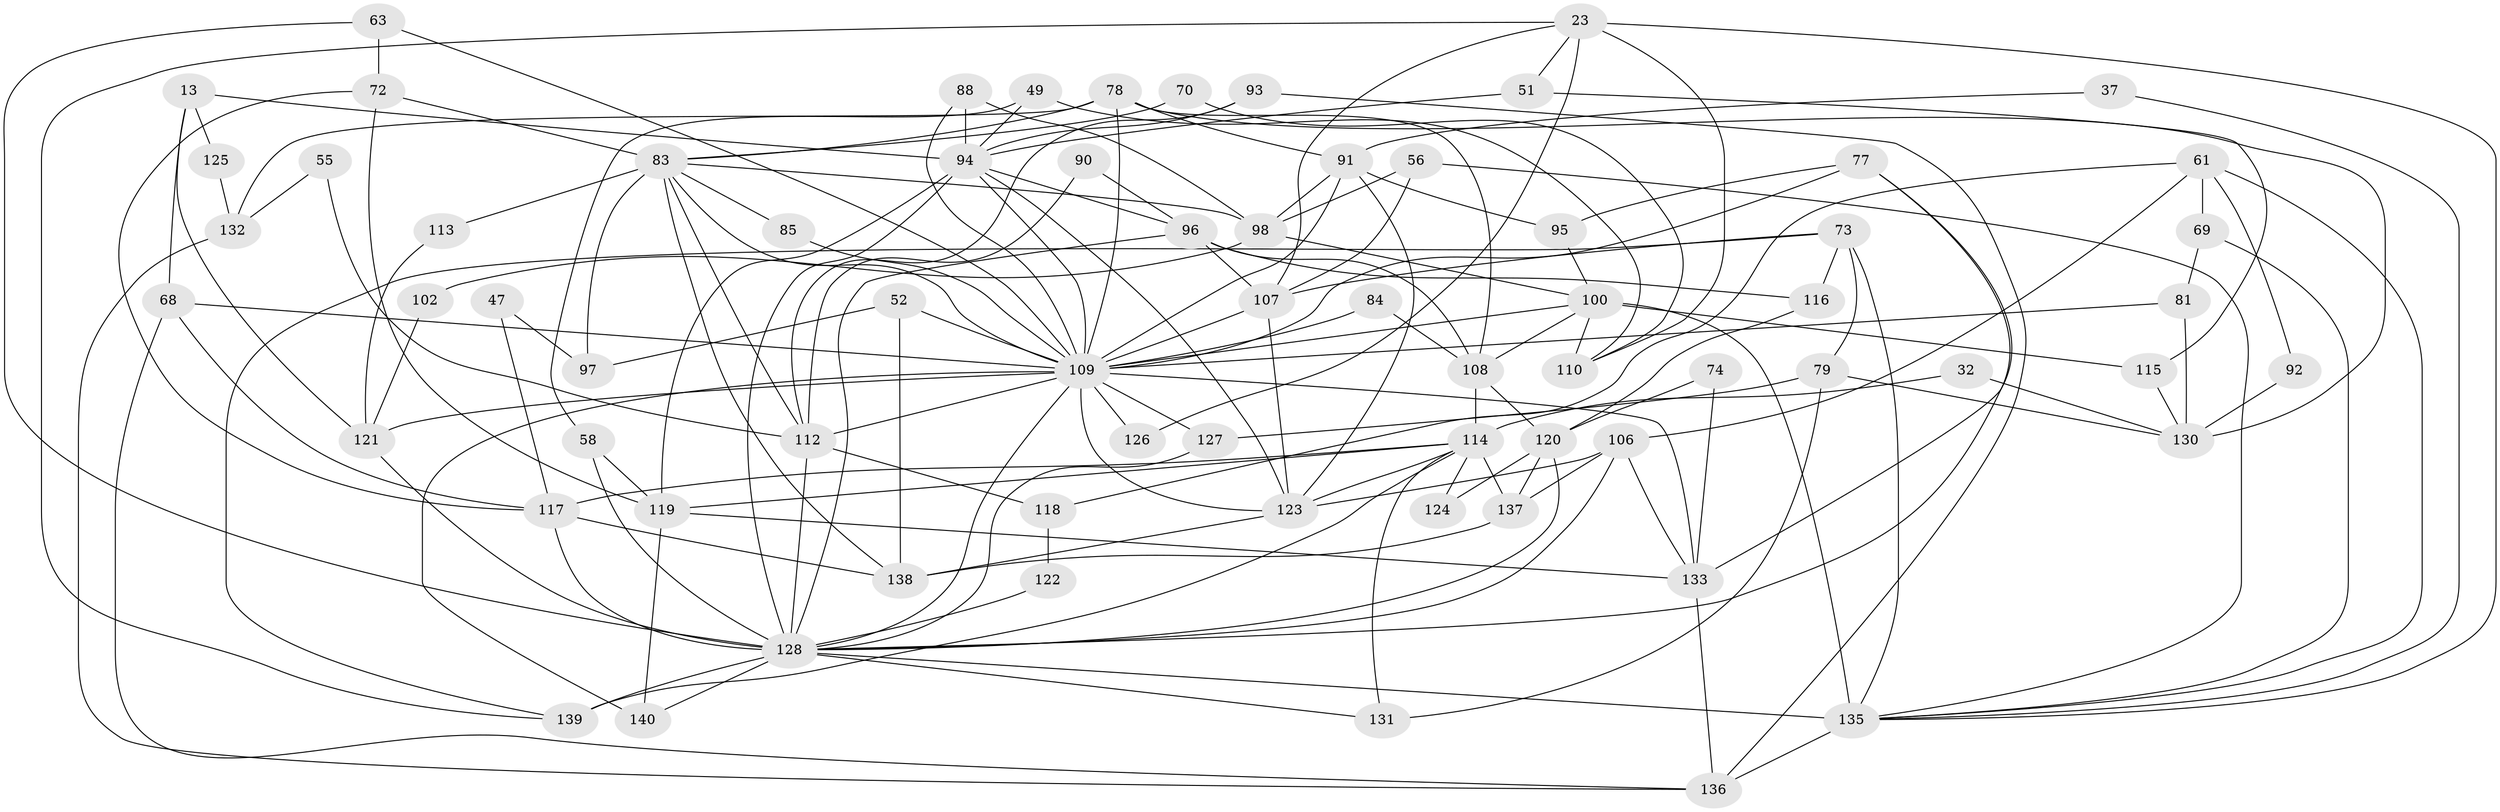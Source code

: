 // original degree distribution, {4: 0.20714285714285716, 5: 0.14285714285714285, 2: 0.16428571428571428, 3: 0.29285714285714287, 7: 0.06428571428571428, 6: 0.11428571428571428, 8: 0.014285714285714285}
// Generated by graph-tools (version 1.1) at 2025/55/03/04/25 21:55:21]
// undirected, 70 vertices, 161 edges
graph export_dot {
graph [start="1"]
  node [color=gray90,style=filled];
  13;
  23 [super="+15"];
  32;
  37;
  47;
  49;
  51;
  52;
  55;
  56;
  58;
  61;
  63;
  68 [super="+6"];
  69;
  70;
  72 [super="+5"];
  73 [super="+7"];
  74;
  77;
  78;
  79;
  81;
  83 [super="+42"];
  84;
  85;
  88;
  90;
  91 [super="+12+82"];
  92;
  93;
  94 [super="+34"];
  95 [super="+75"];
  96 [super="+27"];
  97;
  98 [super="+38"];
  100 [super="+67"];
  102;
  106;
  107 [super="+80"];
  108 [super="+54"];
  109 [super="+65+101+10+41+57"];
  110;
  112 [super="+76+86+89"];
  113;
  114 [super="+45+53+21"];
  115;
  116;
  117 [super="+105"];
  118;
  119 [super="+50+111"];
  120;
  121 [super="+62"];
  122;
  123 [super="+36+99"];
  124;
  125;
  126;
  127 [super="+64+104"];
  128 [super="+66+46+103"];
  130 [super="+39"];
  131;
  132;
  133 [super="+17"];
  135 [super="+134+129"];
  136;
  137;
  138 [super="+8+87"];
  139;
  140 [super="+71"];
  13 -- 94;
  13 -- 68;
  13 -- 125;
  13 -- 121;
  23 -- 126 [weight=2];
  23 -- 110;
  23 -- 139;
  23 -- 51;
  23 -- 135;
  23 -- 107;
  32 -- 130;
  32 -- 114;
  37 -- 91;
  37 -- 135;
  47 -- 97;
  47 -- 117;
  49 -- 58;
  49 -- 110;
  49 -- 94;
  51 -- 94;
  51 -- 115;
  52 -- 138;
  52 -- 97;
  52 -- 109;
  55 -- 132;
  55 -- 112;
  56 -- 98;
  56 -- 107;
  56 -- 135;
  58 -- 119;
  58 -- 128;
  61 -- 106;
  61 -- 118;
  61 -- 69;
  61 -- 92;
  61 -- 135;
  63 -- 72;
  63 -- 109;
  63 -- 128;
  68 -- 117;
  68 -- 136;
  68 -- 109;
  69 -- 81;
  69 -- 135;
  70 -- 110;
  70 -- 83;
  72 -- 117;
  72 -- 119;
  72 -- 83;
  73 -- 139;
  73 -- 116;
  73 -- 107;
  73 -- 79;
  73 -- 135 [weight=2];
  74 -- 120;
  74 -- 133;
  77 -- 133 [weight=2];
  77 -- 95 [weight=2];
  77 -- 109;
  77 -- 128;
  78 -- 108;
  78 -- 130 [weight=2];
  78 -- 132;
  78 -- 91 [weight=2];
  78 -- 83;
  78 -- 109;
  79 -- 130;
  79 -- 131;
  79 -- 127;
  81 -- 109;
  81 -- 130;
  83 -- 138 [weight=2];
  83 -- 113;
  83 -- 98;
  83 -- 97;
  83 -- 109;
  83 -- 85;
  83 -- 112;
  84 -- 109;
  84 -- 108;
  85 -- 109;
  88 -- 98 [weight=2];
  88 -- 94 [weight=2];
  88 -- 109 [weight=2];
  90 -- 96;
  90 -- 112;
  91 -- 123 [weight=2];
  91 -- 95;
  91 -- 98;
  91 -- 109;
  92 -- 130;
  93 -- 112;
  93 -- 136;
  93 -- 94;
  94 -- 119 [weight=3];
  94 -- 128;
  94 -- 96 [weight=2];
  94 -- 109 [weight=3];
  94 -- 123;
  95 -- 100;
  96 -- 116;
  96 -- 108;
  96 -- 107;
  96 -- 128;
  98 -- 102;
  98 -- 100;
  100 -- 109 [weight=3];
  100 -- 110;
  100 -- 115;
  100 -- 108;
  100 -- 135 [weight=2];
  102 -- 121;
  106 -- 137;
  106 -- 133;
  106 -- 123;
  106 -- 128;
  107 -- 123 [weight=2];
  107 -- 109;
  108 -- 114 [weight=2];
  108 -- 120;
  109 -- 140 [weight=2];
  109 -- 123 [weight=3];
  109 -- 112 [weight=3];
  109 -- 128;
  109 -- 133;
  109 -- 121;
  109 -- 127 [weight=2];
  109 -- 126;
  112 -- 128 [weight=5];
  112 -- 118;
  113 -- 121;
  114 -- 124;
  114 -- 137 [weight=2];
  114 -- 119 [weight=3];
  114 -- 123 [weight=3];
  114 -- 139;
  114 -- 131;
  114 -- 117;
  115 -- 130;
  116 -- 120;
  117 -- 128 [weight=3];
  117 -- 138 [weight=2];
  118 -- 122;
  119 -- 133;
  119 -- 140;
  120 -- 137;
  120 -- 124;
  120 -- 128;
  121 -- 128 [weight=2];
  122 -- 128 [weight=2];
  123 -- 138 [weight=2];
  125 -- 132;
  127 -- 128 [weight=2];
  128 -- 131;
  128 -- 139 [weight=2];
  128 -- 135 [weight=4];
  128 -- 140 [weight=2];
  132 -- 136;
  133 -- 136;
  135 -- 136;
  137 -- 138;
}
